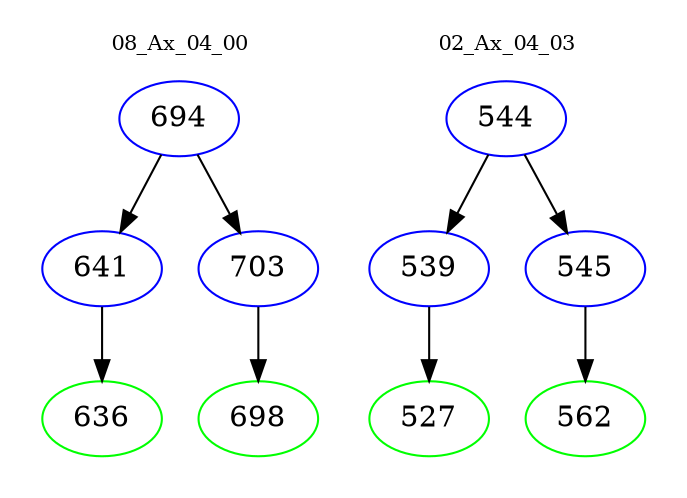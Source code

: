 digraph{
subgraph cluster_0 {
color = white
label = "08_Ax_04_00";
fontsize=10;
T0_694 [label="694", color="blue"]
T0_694 -> T0_641 [color="black"]
T0_641 [label="641", color="blue"]
T0_641 -> T0_636 [color="black"]
T0_636 [label="636", color="green"]
T0_694 -> T0_703 [color="black"]
T0_703 [label="703", color="blue"]
T0_703 -> T0_698 [color="black"]
T0_698 [label="698", color="green"]
}
subgraph cluster_1 {
color = white
label = "02_Ax_04_03";
fontsize=10;
T1_544 [label="544", color="blue"]
T1_544 -> T1_539 [color="black"]
T1_539 [label="539", color="blue"]
T1_539 -> T1_527 [color="black"]
T1_527 [label="527", color="green"]
T1_544 -> T1_545 [color="black"]
T1_545 [label="545", color="blue"]
T1_545 -> T1_562 [color="black"]
T1_562 [label="562", color="green"]
}
}
